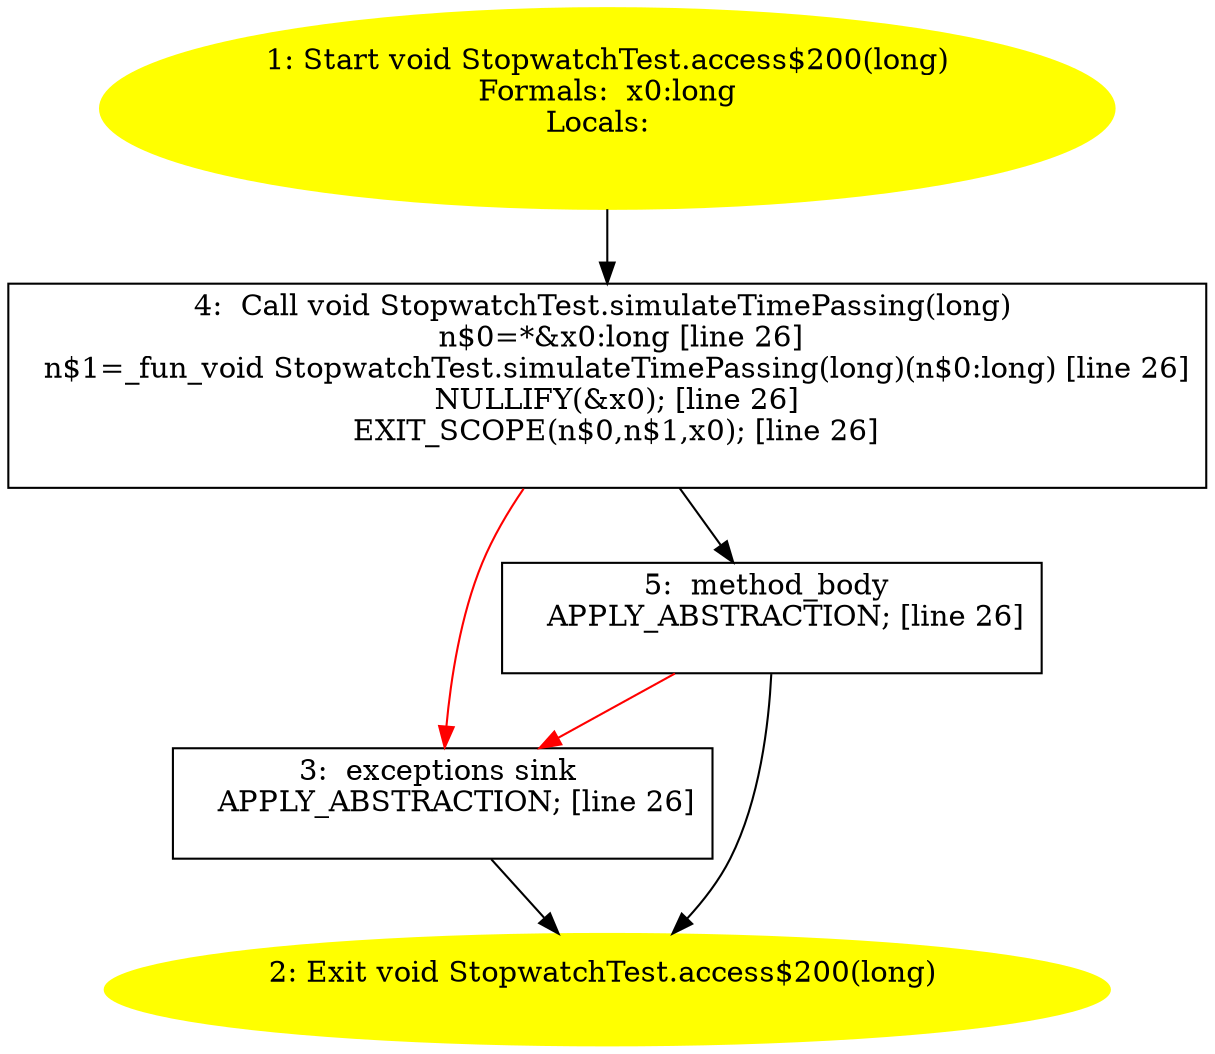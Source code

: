 /* @generated */
digraph cfg {
"org.junit.rules.StopwatchTest.access$200(long):void.b02e8c41355ee5937f439aa8df6bec48_1" [label="1: Start void StopwatchTest.access$200(long)\nFormals:  x0:long\nLocals:  \n  " color=yellow style=filled]
	

	 "org.junit.rules.StopwatchTest.access$200(long):void.b02e8c41355ee5937f439aa8df6bec48_1" -> "org.junit.rules.StopwatchTest.access$200(long):void.b02e8c41355ee5937f439aa8df6bec48_4" ;
"org.junit.rules.StopwatchTest.access$200(long):void.b02e8c41355ee5937f439aa8df6bec48_2" [label="2: Exit void StopwatchTest.access$200(long) \n  " color=yellow style=filled]
	

"org.junit.rules.StopwatchTest.access$200(long):void.b02e8c41355ee5937f439aa8df6bec48_3" [label="3:  exceptions sink \n   APPLY_ABSTRACTION; [line 26]\n " shape="box"]
	

	 "org.junit.rules.StopwatchTest.access$200(long):void.b02e8c41355ee5937f439aa8df6bec48_3" -> "org.junit.rules.StopwatchTest.access$200(long):void.b02e8c41355ee5937f439aa8df6bec48_2" ;
"org.junit.rules.StopwatchTest.access$200(long):void.b02e8c41355ee5937f439aa8df6bec48_4" [label="4:  Call void StopwatchTest.simulateTimePassing(long) \n   n$0=*&x0:long [line 26]\n  n$1=_fun_void StopwatchTest.simulateTimePassing(long)(n$0:long) [line 26]\n  NULLIFY(&x0); [line 26]\n  EXIT_SCOPE(n$0,n$1,x0); [line 26]\n " shape="box"]
	

	 "org.junit.rules.StopwatchTest.access$200(long):void.b02e8c41355ee5937f439aa8df6bec48_4" -> "org.junit.rules.StopwatchTest.access$200(long):void.b02e8c41355ee5937f439aa8df6bec48_5" ;
	 "org.junit.rules.StopwatchTest.access$200(long):void.b02e8c41355ee5937f439aa8df6bec48_4" -> "org.junit.rules.StopwatchTest.access$200(long):void.b02e8c41355ee5937f439aa8df6bec48_3" [color="red" ];
"org.junit.rules.StopwatchTest.access$200(long):void.b02e8c41355ee5937f439aa8df6bec48_5" [label="5:  method_body \n   APPLY_ABSTRACTION; [line 26]\n " shape="box"]
	

	 "org.junit.rules.StopwatchTest.access$200(long):void.b02e8c41355ee5937f439aa8df6bec48_5" -> "org.junit.rules.StopwatchTest.access$200(long):void.b02e8c41355ee5937f439aa8df6bec48_2" ;
	 "org.junit.rules.StopwatchTest.access$200(long):void.b02e8c41355ee5937f439aa8df6bec48_5" -> "org.junit.rules.StopwatchTest.access$200(long):void.b02e8c41355ee5937f439aa8df6bec48_3" [color="red" ];
}
